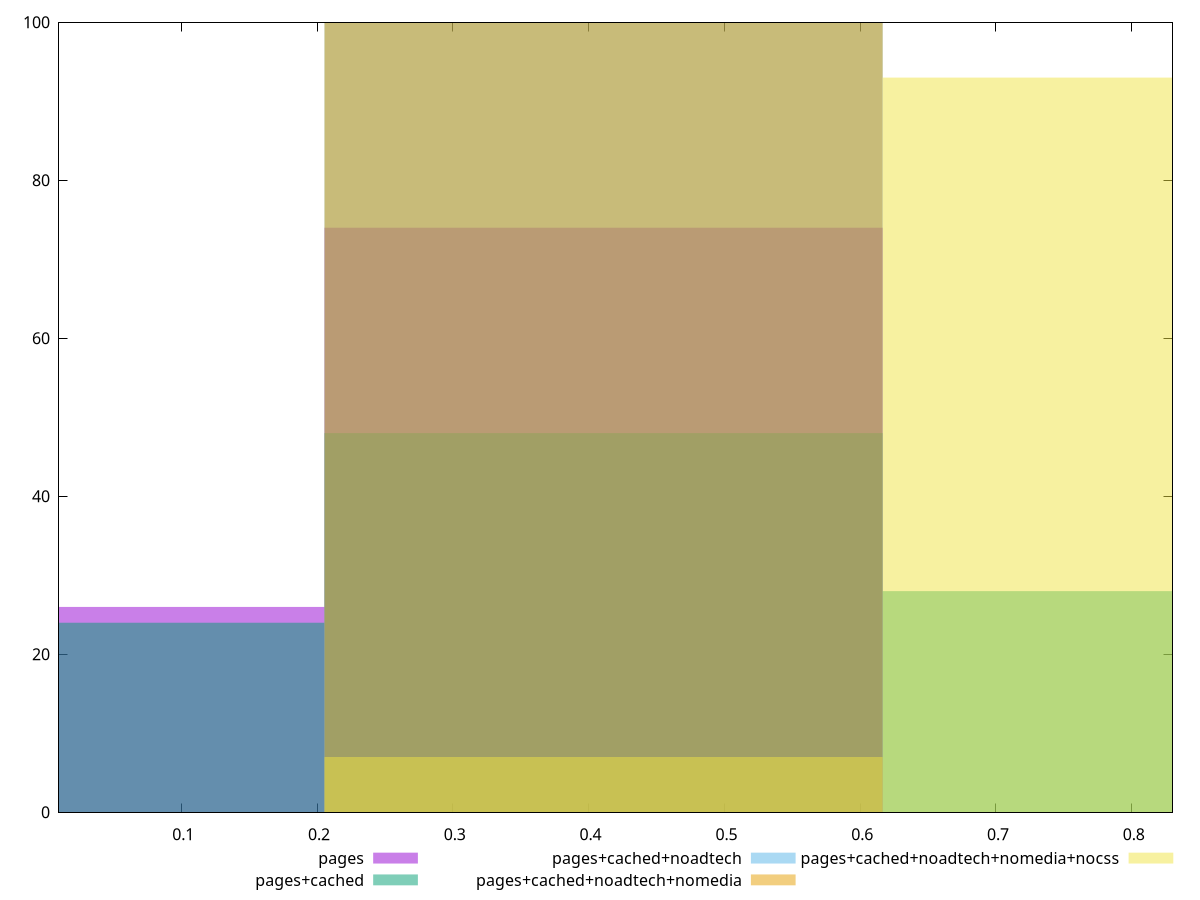 reset

$pages <<EOF
0.411029889895315 74
0 26
EOF

$pagesCached <<EOF
0.411029889895315 48
0.82205977979063 28
0 24
EOF

$pagesCachedNoadtech <<EOF
0.411029889895315 100
EOF

$pagesCachedNoadtechNomedia <<EOF
0.411029889895315 100
EOF

$pagesCachedNoadtechNomediaNocss <<EOF
0.411029889895315 7
0.82205977979063 93
EOF

set key outside below
set boxwidth 0.411029889895315
set xrange [0.01:0.83]
set yrange [0:100]
set trange [0:100]
set style fill transparent solid 0.5 noborder
set terminal svg size 640, 530 enhanced background rgb 'white'
set output "report_00015_2021-02-09T16-11-33.973Z/first-cpu-idle/comparison/histogram/all_score.svg"

plot $pages title "pages" with boxes, \
     $pagesCached title "pages+cached" with boxes, \
     $pagesCachedNoadtech title "pages+cached+noadtech" with boxes, \
     $pagesCachedNoadtechNomedia title "pages+cached+noadtech+nomedia" with boxes, \
     $pagesCachedNoadtechNomediaNocss title "pages+cached+noadtech+nomedia+nocss" with boxes

reset
